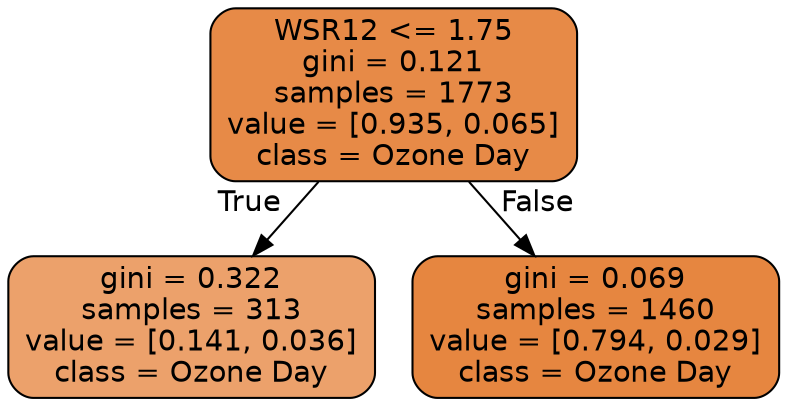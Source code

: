 digraph Tree {
node [shape=box, style="filled, rounded", color="black", fontname=helvetica] ;
edge [fontname=helvetica] ;
0 [label="WSR12 <= 1.75\ngini = 0.121\nsamples = 1773\nvalue = [0.935, 0.065]\nclass = Ozone Day", fillcolor="#e78a47"] ;
1 [label="gini = 0.322\nsamples = 313\nvalue = [0.141, 0.036]\nclass = Ozone Day", fillcolor="#eca16b"] ;
0 -> 1 [labeldistance=2.5, labelangle=45, headlabel="True"] ;
2 [label="gini = 0.069\nsamples = 1460\nvalue = [0.794, 0.029]\nclass = Ozone Day", fillcolor="#e68640"] ;
0 -> 2 [labeldistance=2.5, labelangle=-45, headlabel="False"] ;
}